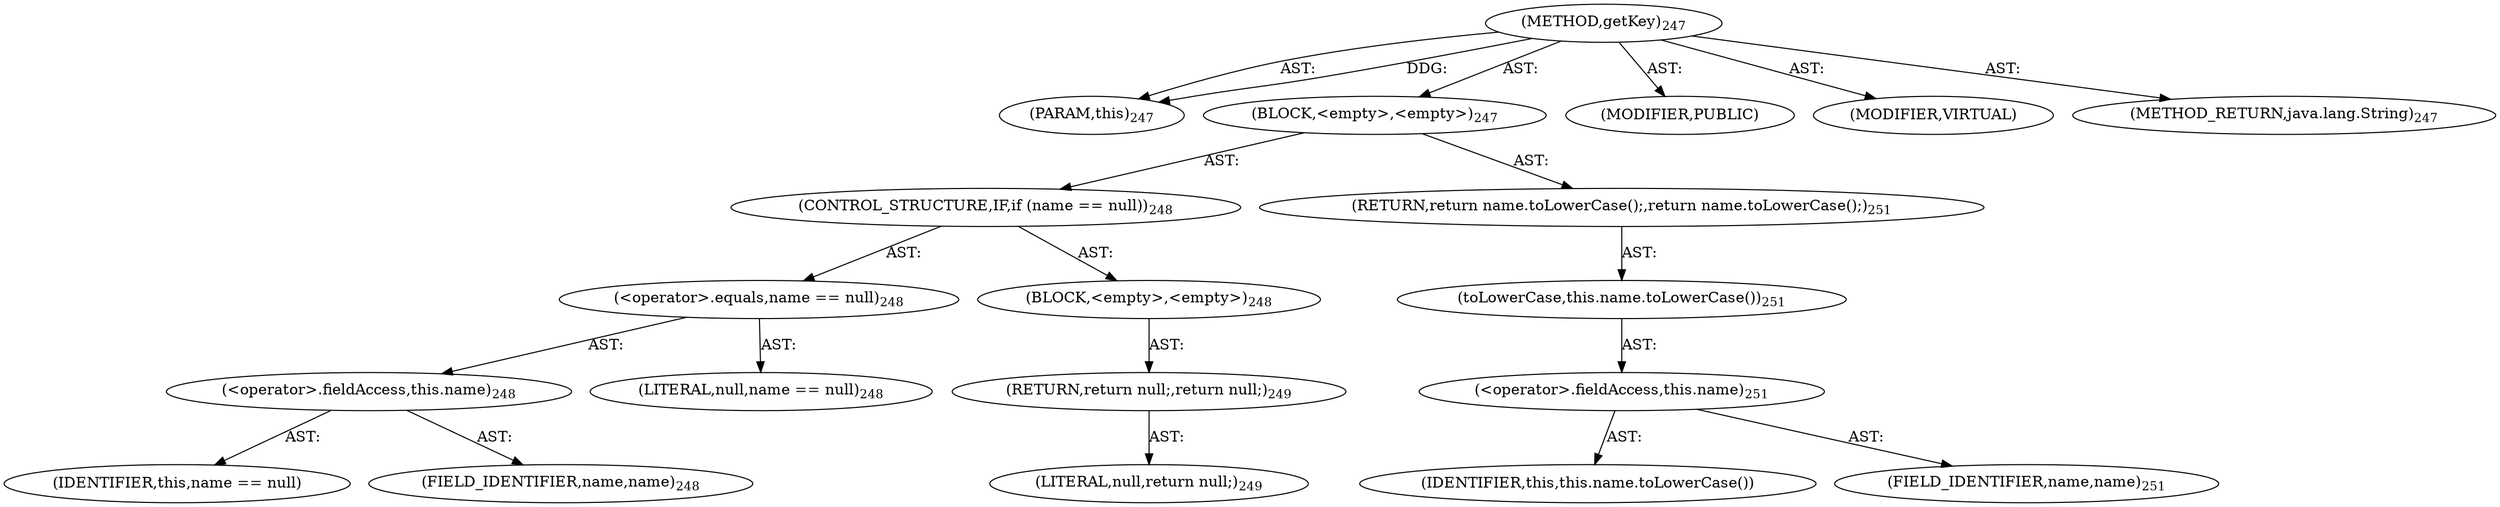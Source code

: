 digraph "getKey" {  
"111669149704" [label = <(METHOD,getKey)<SUB>247</SUB>> ]
"115964117025" [label = <(PARAM,this)<SUB>247</SUB>> ]
"25769803790" [label = <(BLOCK,&lt;empty&gt;,&lt;empty&gt;)<SUB>247</SUB>> ]
"47244640261" [label = <(CONTROL_STRUCTURE,IF,if (name == null))<SUB>248</SUB>> ]
"30064771156" [label = <(&lt;operator&gt;.equals,name == null)<SUB>248</SUB>> ]
"30064771157" [label = <(&lt;operator&gt;.fieldAccess,this.name)<SUB>248</SUB>> ]
"68719476824" [label = <(IDENTIFIER,this,name == null)> ]
"55834574868" [label = <(FIELD_IDENTIFIER,name,name)<SUB>248</SUB>> ]
"90194313239" [label = <(LITERAL,null,name == null)<SUB>248</SUB>> ]
"25769803791" [label = <(BLOCK,&lt;empty&gt;,&lt;empty&gt;)<SUB>248</SUB>> ]
"146028888070" [label = <(RETURN,return null;,return null;)<SUB>249</SUB>> ]
"90194313240" [label = <(LITERAL,null,return null;)<SUB>249</SUB>> ]
"146028888071" [label = <(RETURN,return name.toLowerCase();,return name.toLowerCase();)<SUB>251</SUB>> ]
"30064771158" [label = <(toLowerCase,this.name.toLowerCase())<SUB>251</SUB>> ]
"30064771159" [label = <(&lt;operator&gt;.fieldAccess,this.name)<SUB>251</SUB>> ]
"68719476825" [label = <(IDENTIFIER,this,this.name.toLowerCase())> ]
"55834574869" [label = <(FIELD_IDENTIFIER,name,name)<SUB>251</SUB>> ]
"133143986213" [label = <(MODIFIER,PUBLIC)> ]
"133143986214" [label = <(MODIFIER,VIRTUAL)> ]
"128849018888" [label = <(METHOD_RETURN,java.lang.String)<SUB>247</SUB>> ]
  "111669149704" -> "115964117025"  [ label = "AST: "] 
  "111669149704" -> "25769803790"  [ label = "AST: "] 
  "111669149704" -> "133143986213"  [ label = "AST: "] 
  "111669149704" -> "133143986214"  [ label = "AST: "] 
  "111669149704" -> "128849018888"  [ label = "AST: "] 
  "25769803790" -> "47244640261"  [ label = "AST: "] 
  "25769803790" -> "146028888071"  [ label = "AST: "] 
  "47244640261" -> "30064771156"  [ label = "AST: "] 
  "47244640261" -> "25769803791"  [ label = "AST: "] 
  "30064771156" -> "30064771157"  [ label = "AST: "] 
  "30064771156" -> "90194313239"  [ label = "AST: "] 
  "30064771157" -> "68719476824"  [ label = "AST: "] 
  "30064771157" -> "55834574868"  [ label = "AST: "] 
  "25769803791" -> "146028888070"  [ label = "AST: "] 
  "146028888070" -> "90194313240"  [ label = "AST: "] 
  "146028888071" -> "30064771158"  [ label = "AST: "] 
  "30064771158" -> "30064771159"  [ label = "AST: "] 
  "30064771159" -> "68719476825"  [ label = "AST: "] 
  "30064771159" -> "55834574869"  [ label = "AST: "] 
  "111669149704" -> "115964117025"  [ label = "DDG: "] 
}
